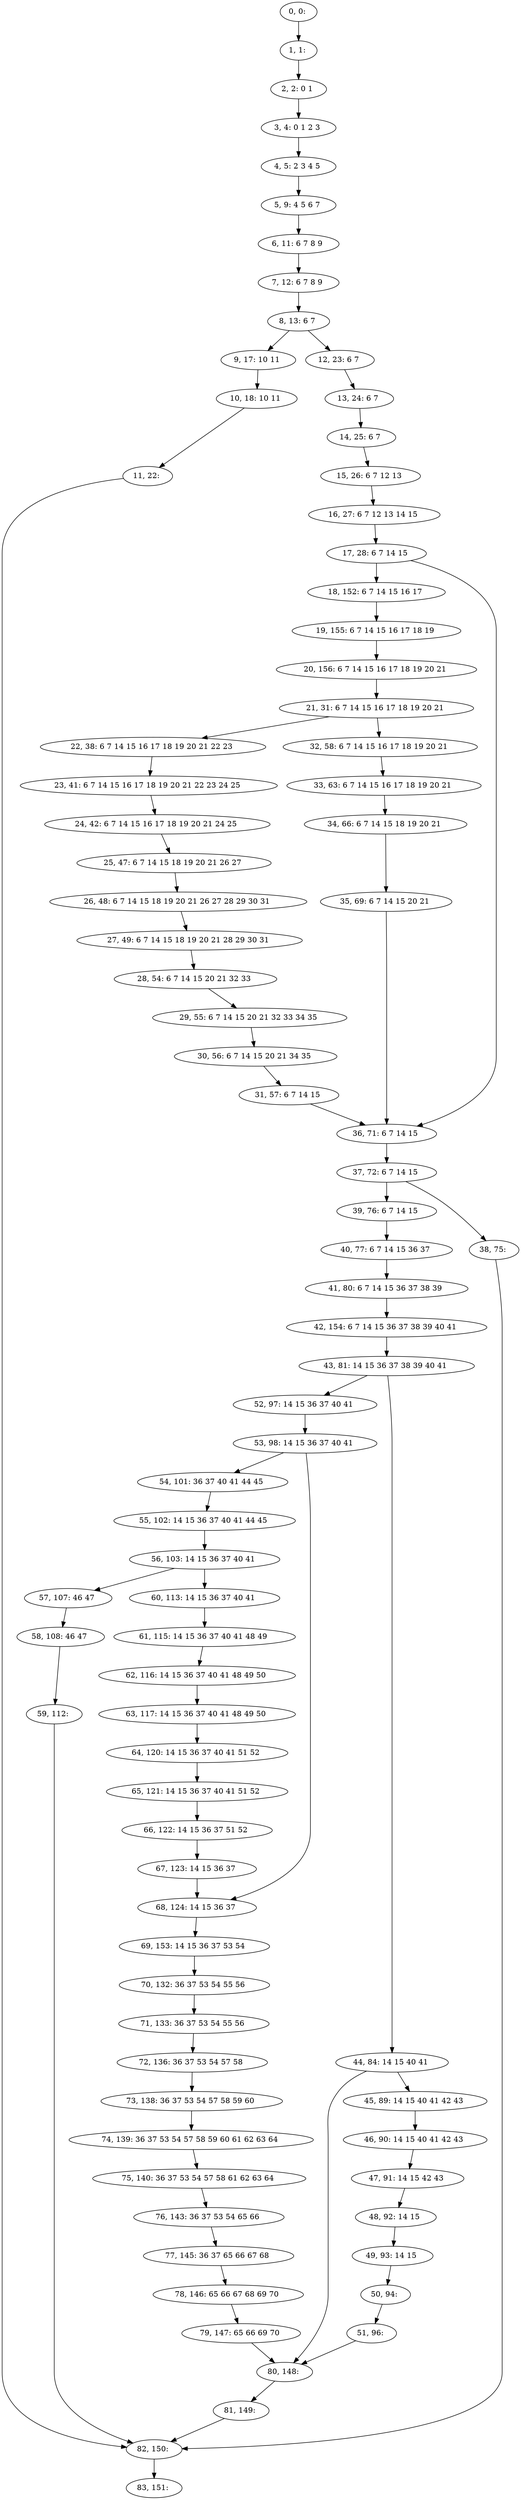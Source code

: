 digraph G {
0[label="0, 0: "];
1[label="1, 1: "];
2[label="2, 2: 0 1 "];
3[label="3, 4: 0 1 2 3 "];
4[label="4, 5: 2 3 4 5 "];
5[label="5, 9: 4 5 6 7 "];
6[label="6, 11: 6 7 8 9 "];
7[label="7, 12: 6 7 8 9 "];
8[label="8, 13: 6 7 "];
9[label="9, 17: 10 11 "];
10[label="10, 18: 10 11 "];
11[label="11, 22: "];
12[label="12, 23: 6 7 "];
13[label="13, 24: 6 7 "];
14[label="14, 25: 6 7 "];
15[label="15, 26: 6 7 12 13 "];
16[label="16, 27: 6 7 12 13 14 15 "];
17[label="17, 28: 6 7 14 15 "];
18[label="18, 152: 6 7 14 15 16 17 "];
19[label="19, 155: 6 7 14 15 16 17 18 19 "];
20[label="20, 156: 6 7 14 15 16 17 18 19 20 21 "];
21[label="21, 31: 6 7 14 15 16 17 18 19 20 21 "];
22[label="22, 38: 6 7 14 15 16 17 18 19 20 21 22 23 "];
23[label="23, 41: 6 7 14 15 16 17 18 19 20 21 22 23 24 25 "];
24[label="24, 42: 6 7 14 15 16 17 18 19 20 21 24 25 "];
25[label="25, 47: 6 7 14 15 18 19 20 21 26 27 "];
26[label="26, 48: 6 7 14 15 18 19 20 21 26 27 28 29 30 31 "];
27[label="27, 49: 6 7 14 15 18 19 20 21 28 29 30 31 "];
28[label="28, 54: 6 7 14 15 20 21 32 33 "];
29[label="29, 55: 6 7 14 15 20 21 32 33 34 35 "];
30[label="30, 56: 6 7 14 15 20 21 34 35 "];
31[label="31, 57: 6 7 14 15 "];
32[label="32, 58: 6 7 14 15 16 17 18 19 20 21 "];
33[label="33, 63: 6 7 14 15 16 17 18 19 20 21 "];
34[label="34, 66: 6 7 14 15 18 19 20 21 "];
35[label="35, 69: 6 7 14 15 20 21 "];
36[label="36, 71: 6 7 14 15 "];
37[label="37, 72: 6 7 14 15 "];
38[label="38, 75: "];
39[label="39, 76: 6 7 14 15 "];
40[label="40, 77: 6 7 14 15 36 37 "];
41[label="41, 80: 6 7 14 15 36 37 38 39 "];
42[label="42, 154: 6 7 14 15 36 37 38 39 40 41 "];
43[label="43, 81: 14 15 36 37 38 39 40 41 "];
44[label="44, 84: 14 15 40 41 "];
45[label="45, 89: 14 15 40 41 42 43 "];
46[label="46, 90: 14 15 40 41 42 43 "];
47[label="47, 91: 14 15 42 43 "];
48[label="48, 92: 14 15 "];
49[label="49, 93: 14 15 "];
50[label="50, 94: "];
51[label="51, 96: "];
52[label="52, 97: 14 15 36 37 40 41 "];
53[label="53, 98: 14 15 36 37 40 41 "];
54[label="54, 101: 36 37 40 41 44 45 "];
55[label="55, 102: 14 15 36 37 40 41 44 45 "];
56[label="56, 103: 14 15 36 37 40 41 "];
57[label="57, 107: 46 47 "];
58[label="58, 108: 46 47 "];
59[label="59, 112: "];
60[label="60, 113: 14 15 36 37 40 41 "];
61[label="61, 115: 14 15 36 37 40 41 48 49 "];
62[label="62, 116: 14 15 36 37 40 41 48 49 50 "];
63[label="63, 117: 14 15 36 37 40 41 48 49 50 "];
64[label="64, 120: 14 15 36 37 40 41 51 52 "];
65[label="65, 121: 14 15 36 37 40 41 51 52 "];
66[label="66, 122: 14 15 36 37 51 52 "];
67[label="67, 123: 14 15 36 37 "];
68[label="68, 124: 14 15 36 37 "];
69[label="69, 153: 14 15 36 37 53 54 "];
70[label="70, 132: 36 37 53 54 55 56 "];
71[label="71, 133: 36 37 53 54 55 56 "];
72[label="72, 136: 36 37 53 54 57 58 "];
73[label="73, 138: 36 37 53 54 57 58 59 60 "];
74[label="74, 139: 36 37 53 54 57 58 59 60 61 62 63 64 "];
75[label="75, 140: 36 37 53 54 57 58 61 62 63 64 "];
76[label="76, 143: 36 37 53 54 65 66 "];
77[label="77, 145: 36 37 65 66 67 68 "];
78[label="78, 146: 65 66 67 68 69 70 "];
79[label="79, 147: 65 66 69 70 "];
80[label="80, 148: "];
81[label="81, 149: "];
82[label="82, 150: "];
83[label="83, 151: "];
0->1 ;
1->2 ;
2->3 ;
3->4 ;
4->5 ;
5->6 ;
6->7 ;
7->8 ;
8->9 ;
8->12 ;
9->10 ;
10->11 ;
11->82 ;
12->13 ;
13->14 ;
14->15 ;
15->16 ;
16->17 ;
17->18 ;
17->36 ;
18->19 ;
19->20 ;
20->21 ;
21->22 ;
21->32 ;
22->23 ;
23->24 ;
24->25 ;
25->26 ;
26->27 ;
27->28 ;
28->29 ;
29->30 ;
30->31 ;
31->36 ;
32->33 ;
33->34 ;
34->35 ;
35->36 ;
36->37 ;
37->38 ;
37->39 ;
38->82 ;
39->40 ;
40->41 ;
41->42 ;
42->43 ;
43->44 ;
43->52 ;
44->45 ;
44->80 ;
45->46 ;
46->47 ;
47->48 ;
48->49 ;
49->50 ;
50->51 ;
51->80 ;
52->53 ;
53->54 ;
53->68 ;
54->55 ;
55->56 ;
56->57 ;
56->60 ;
57->58 ;
58->59 ;
59->82 ;
60->61 ;
61->62 ;
62->63 ;
63->64 ;
64->65 ;
65->66 ;
66->67 ;
67->68 ;
68->69 ;
69->70 ;
70->71 ;
71->72 ;
72->73 ;
73->74 ;
74->75 ;
75->76 ;
76->77 ;
77->78 ;
78->79 ;
79->80 ;
80->81 ;
81->82 ;
82->83 ;
}
